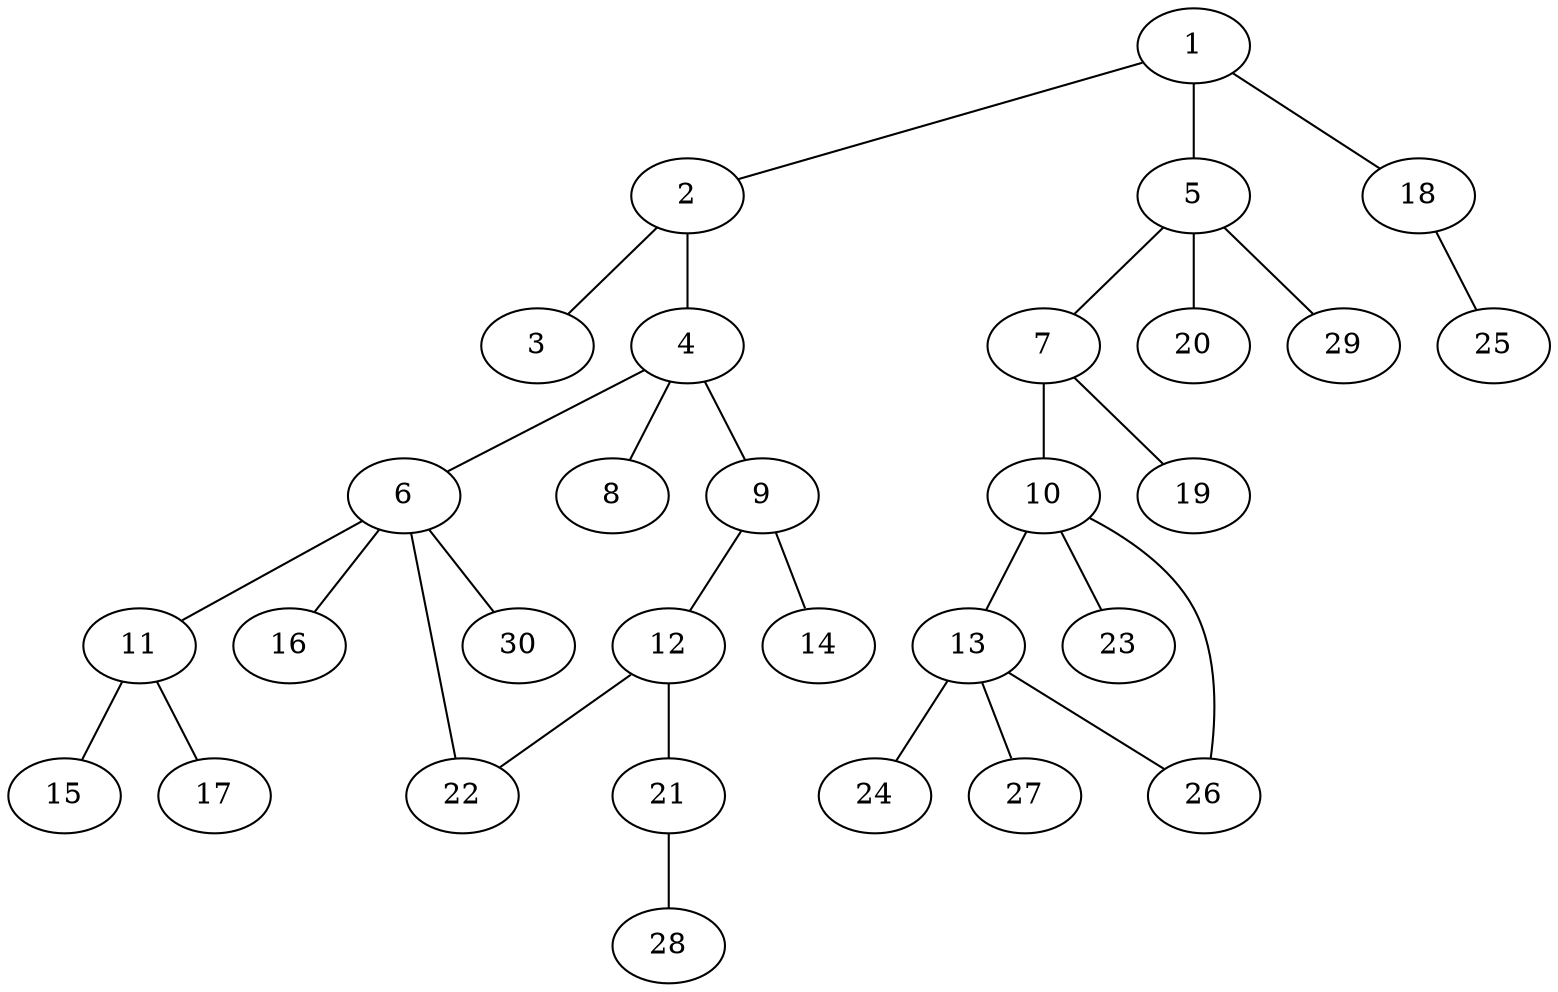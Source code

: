 graph graphname {1--2
1--5
1--18
2--3
2--4
4--6
4--8
4--9
5--7
5--20
5--29
6--11
6--16
6--22
6--30
7--10
7--19
9--12
9--14
10--13
10--23
10--26
11--15
11--17
12--21
12--22
13--24
13--26
13--27
18--25
21--28
}